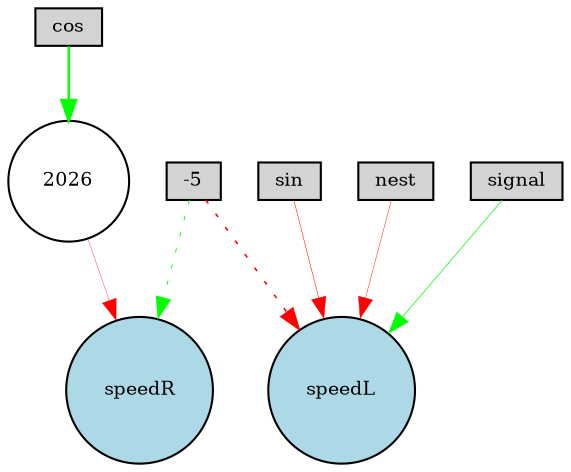 digraph {
	node [fontsize=9 height=0.2 shape=circle width=0.2]
	cos [fillcolor=lightgray shape=box style=filled]
	sin [fillcolor=lightgray shape=box style=filled]
	nest [fillcolor=lightgray shape=box style=filled]
	signal [fillcolor=lightgray shape=box style=filled]
	-5 [fillcolor=lightgray shape=box style=filled]
	speedL [fillcolor=lightblue style=filled]
	speedR [fillcolor=lightblue style=filled]
	2026 [fillcolor=white style=filled]
	-5 -> speedL [color=red penwidth=0.7630071275370586 style=dotted]
	-5 -> speedR [color=green penwidth=0.45973432933817504 style=dotted]
	cos -> 2026 [color=green penwidth=1.1481251139980233 style=solid]
	sin -> speedL [color=red penwidth=0.2520551874321407 style=solid]
	2026 -> speedR [color=red penwidth=0.17196539707073583 style=solid]
	signal -> speedL [color=green penwidth=0.3504556045845192 style=solid]
	nest -> speedL [color=red penwidth=0.20942167391416733 style=solid]
}
